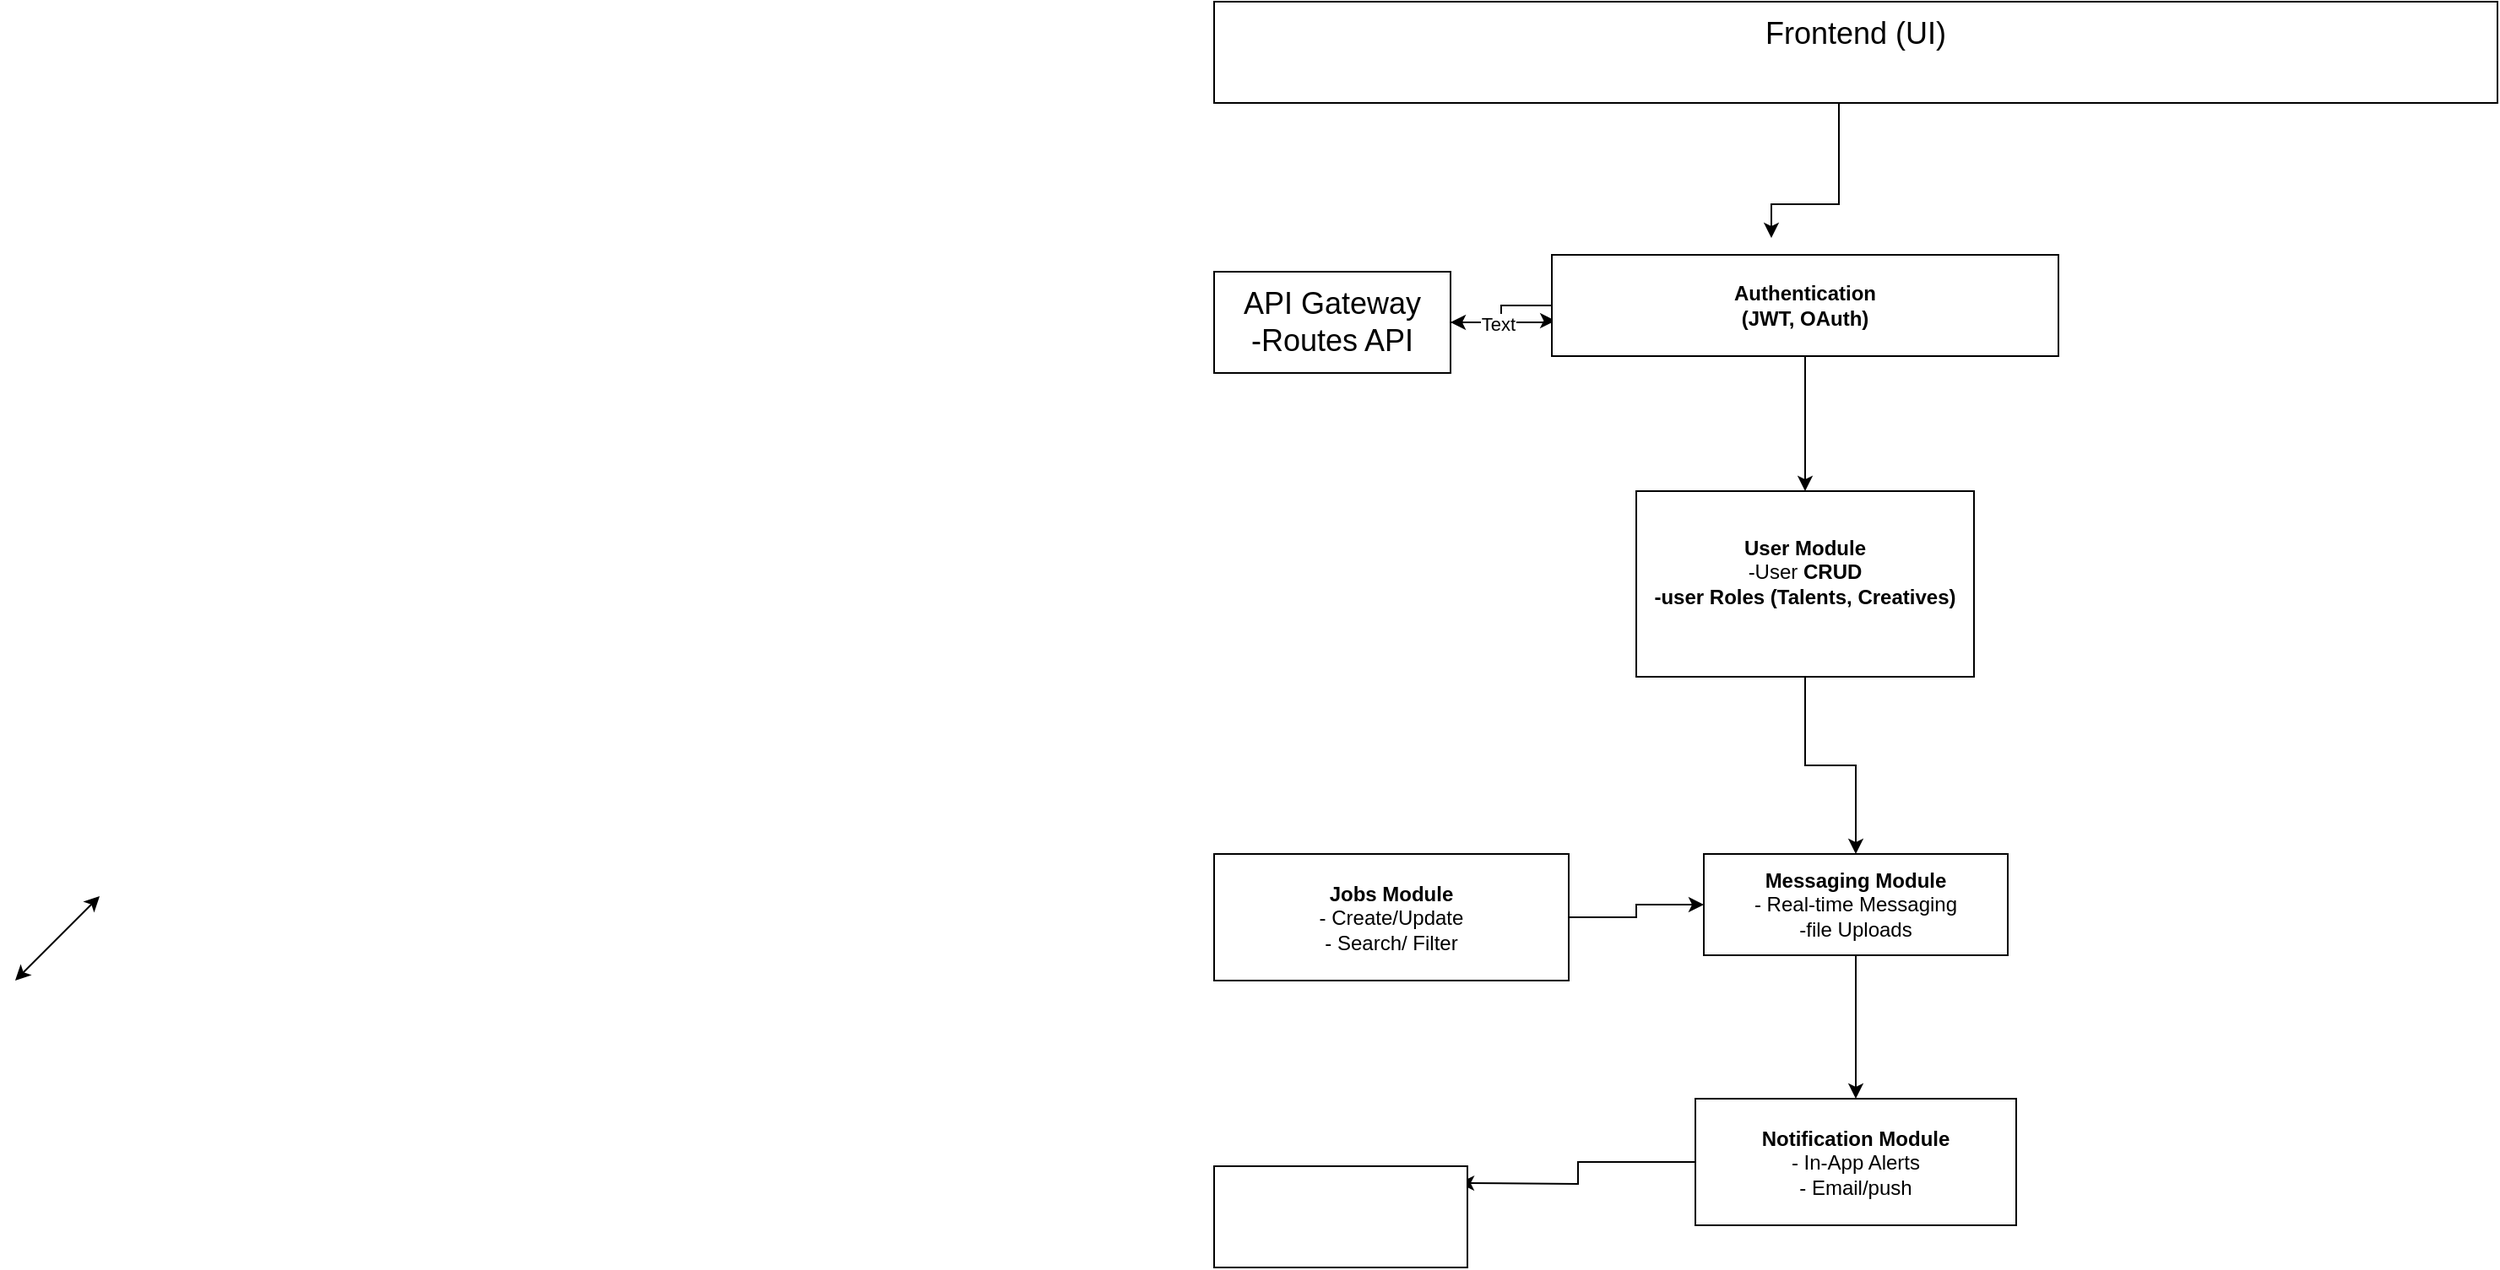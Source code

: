 <mxfile version="26.0.8">
  <diagram name="Page-1" id="eNIveKmUOV_GZKLly9Ux">
    <mxGraphModel dx="2044" dy="1897" grid="1" gridSize="10" guides="1" tooltips="1" connect="1" arrows="1" fold="1" page="1" pageScale="1" pageWidth="850" pageHeight="1100" math="0" shadow="0">
      <root>
        <mxCell id="0" />
        <mxCell id="1" parent="0" />
        <mxCell id="a8C9NgeW3urR7O4vzKt4-9" value="" style="edgeStyle=orthogonalEdgeStyle;rounded=0;orthogonalLoop=1;jettySize=auto;html=1;entryX=0.007;entryY=0.65;entryDx=0;entryDy=0;entryPerimeter=0;" edge="1" parent="1" source="a8C9NgeW3urR7O4vzKt4-7" target="a8C9NgeW3urR7O4vzKt4-8">
          <mxGeometry relative="1" as="geometry">
            <mxPoint x="210" y="180" as="targetPoint" />
            <Array as="points">
              <mxPoint x="240" y="180" />
            </Array>
          </mxGeometry>
        </mxCell>
        <mxCell id="a8C9NgeW3urR7O4vzKt4-12" value="" style="edgeStyle=orthogonalEdgeStyle;rounded=0;orthogonalLoop=1;jettySize=auto;html=1;" edge="1" parent="1">
          <mxGeometry relative="1" as="geometry">
            <mxPoint x="410" y="10" as="sourcePoint" />
            <mxPoint x="370" y="130" as="targetPoint" />
            <Array as="points">
              <mxPoint x="410" y="110" />
            </Array>
          </mxGeometry>
        </mxCell>
        <mxCell id="a8C9NgeW3urR7O4vzKt4-1" value="Frontend (UI)&lt;div&gt;&lt;br&gt;&lt;/div&gt;" style="rounded=0;whiteSpace=wrap;html=1;strokeColor=light-dark(#000000,#FFFFFF);fontSize=18;align=center;" vertex="1" parent="1">
          <mxGeometry x="40" y="-10" width="760" height="60" as="geometry" />
        </mxCell>
        <mxCell id="a8C9NgeW3urR7O4vzKt4-16" value="" style="edgeStyle=orthogonalEdgeStyle;rounded=0;orthogonalLoop=1;jettySize=auto;html=1;" edge="1" parent="1" source="a8C9NgeW3urR7O4vzKt4-8" target="a8C9NgeW3urR7O4vzKt4-7">
          <mxGeometry relative="1" as="geometry" />
        </mxCell>
        <mxCell id="a8C9NgeW3urR7O4vzKt4-33" value="Text" style="edgeLabel;html=1;align=center;verticalAlign=middle;resizable=0;points=[];" vertex="1" connectable="0" parent="a8C9NgeW3urR7O4vzKt4-16">
          <mxGeometry x="0.2" y="1" relative="1" as="geometry">
            <mxPoint as="offset" />
          </mxGeometry>
        </mxCell>
        <mxCell id="a8C9NgeW3urR7O4vzKt4-20" value="" style="edgeStyle=orthogonalEdgeStyle;rounded=0;orthogonalLoop=1;jettySize=auto;html=1;" edge="1" parent="1" source="a8C9NgeW3urR7O4vzKt4-8" target="a8C9NgeW3urR7O4vzKt4-19">
          <mxGeometry relative="1" as="geometry" />
        </mxCell>
        <mxCell id="a8C9NgeW3urR7O4vzKt4-8" value="&lt;b&gt;Authentication&lt;/b&gt;&lt;div&gt;&lt;b&gt;(JWT, OAuth)&lt;/b&gt;&lt;/div&gt;" style="rounded=0;whiteSpace=wrap;html=1;" vertex="1" parent="1">
          <mxGeometry x="240" y="140" width="300" height="60" as="geometry" />
        </mxCell>
        <mxCell id="a8C9NgeW3urR7O4vzKt4-7" value="API Gateway&lt;div&gt;-Routes API&lt;/div&gt;" style="rounded=0;whiteSpace=wrap;html=1;fontSize=18;" vertex="1" parent="1">
          <mxGeometry x="40" y="150" width="140" height="60" as="geometry" />
        </mxCell>
        <mxCell id="a8C9NgeW3urR7O4vzKt4-28" value="" style="edgeStyle=orthogonalEdgeStyle;rounded=0;orthogonalLoop=1;jettySize=auto;html=1;" edge="1" parent="1" source="a8C9NgeW3urR7O4vzKt4-19" target="a8C9NgeW3urR7O4vzKt4-27">
          <mxGeometry relative="1" as="geometry" />
        </mxCell>
        <mxCell id="a8C9NgeW3urR7O4vzKt4-19" value="&lt;b&gt;User Module&lt;/b&gt;&lt;div&gt;-User &lt;b&gt;CRUD&lt;/b&gt;&lt;/div&gt;&lt;div&gt;&lt;b&gt;-user Roles (Talents, Creatives)&lt;/b&gt;&lt;/div&gt;&lt;div&gt;&amp;nbsp; &amp;nbsp;&amp;nbsp;&lt;/div&gt;" style="whiteSpace=wrap;html=1;rounded=0;" vertex="1" parent="1">
          <mxGeometry x="290" y="280" width="200" height="110" as="geometry" />
        </mxCell>
        <mxCell id="a8C9NgeW3urR7O4vzKt4-41" value="" style="edgeStyle=orthogonalEdgeStyle;rounded=0;orthogonalLoop=1;jettySize=auto;html=1;" edge="1" parent="1" source="a8C9NgeW3urR7O4vzKt4-27" target="a8C9NgeW3urR7O4vzKt4-40">
          <mxGeometry relative="1" as="geometry" />
        </mxCell>
        <mxCell id="a8C9NgeW3urR7O4vzKt4-27" value="&lt;b&gt;Messaging Module&lt;/b&gt;&lt;div&gt;- Real-time Messaging&lt;/div&gt;&lt;div&gt;-file Uploads&lt;/div&gt;" style="whiteSpace=wrap;html=1;rounded=0;" vertex="1" parent="1">
          <mxGeometry x="330" y="495" width="180" height="60" as="geometry" />
        </mxCell>
        <mxCell id="a8C9NgeW3urR7O4vzKt4-32" value="" style="edgeStyle=orthogonalEdgeStyle;rounded=0;orthogonalLoop=1;jettySize=auto;html=1;" edge="1" parent="1" source="a8C9NgeW3urR7O4vzKt4-29" target="a8C9NgeW3urR7O4vzKt4-27">
          <mxGeometry relative="1" as="geometry" />
        </mxCell>
        <mxCell id="a8C9NgeW3urR7O4vzKt4-39" style="edgeStyle=orthogonalEdgeStyle;rounded=0;orthogonalLoop=1;jettySize=auto;html=1;" edge="1" parent="1">
          <mxGeometry relative="1" as="geometry">
            <mxPoint x="70" y="525" as="targetPoint" />
            <mxPoint x="90" y="520" as="sourcePoint" />
          </mxGeometry>
        </mxCell>
        <mxCell id="a8C9NgeW3urR7O4vzKt4-29" value="&lt;b&gt;Jobs Module&lt;/b&gt;&lt;div&gt;- Create/Update&lt;/div&gt;&lt;div&gt;- Search/ Filter&lt;/div&gt;" style="whiteSpace=wrap;html=1;rounded=0;" vertex="1" parent="1">
          <mxGeometry x="40" y="495" width="210" height="75" as="geometry" />
        </mxCell>
        <mxCell id="a8C9NgeW3urR7O4vzKt4-37" value="" style="endArrow=classic;startArrow=classic;html=1;rounded=0;" edge="1" parent="1">
          <mxGeometry width="50" height="50" relative="1" as="geometry">
            <mxPoint x="-670" y="570" as="sourcePoint" />
            <mxPoint x="-620" y="520" as="targetPoint" />
            <Array as="points" />
          </mxGeometry>
        </mxCell>
        <mxCell id="a8C9NgeW3urR7O4vzKt4-43" value="" style="edgeStyle=orthogonalEdgeStyle;rounded=0;orthogonalLoop=1;jettySize=auto;html=1;" edge="1" parent="1" source="a8C9NgeW3urR7O4vzKt4-40">
          <mxGeometry relative="1" as="geometry">
            <mxPoint x="185" y="690" as="targetPoint" />
          </mxGeometry>
        </mxCell>
        <mxCell id="a8C9NgeW3urR7O4vzKt4-40" value="&lt;b&gt;Notification Module&lt;/b&gt;&lt;div&gt;- In-App Alerts&lt;/div&gt;&lt;div&gt;- Email/push&lt;/div&gt;" style="whiteSpace=wrap;html=1;rounded=0;" vertex="1" parent="1">
          <mxGeometry x="325" y="640" width="190" height="75" as="geometry" />
        </mxCell>
        <mxCell id="a8C9NgeW3urR7O4vzKt4-44" value="" style="rounded=0;whiteSpace=wrap;html=1;" vertex="1" parent="1">
          <mxGeometry x="40" y="680" width="150" height="60" as="geometry" />
        </mxCell>
      </root>
    </mxGraphModel>
  </diagram>
</mxfile>
